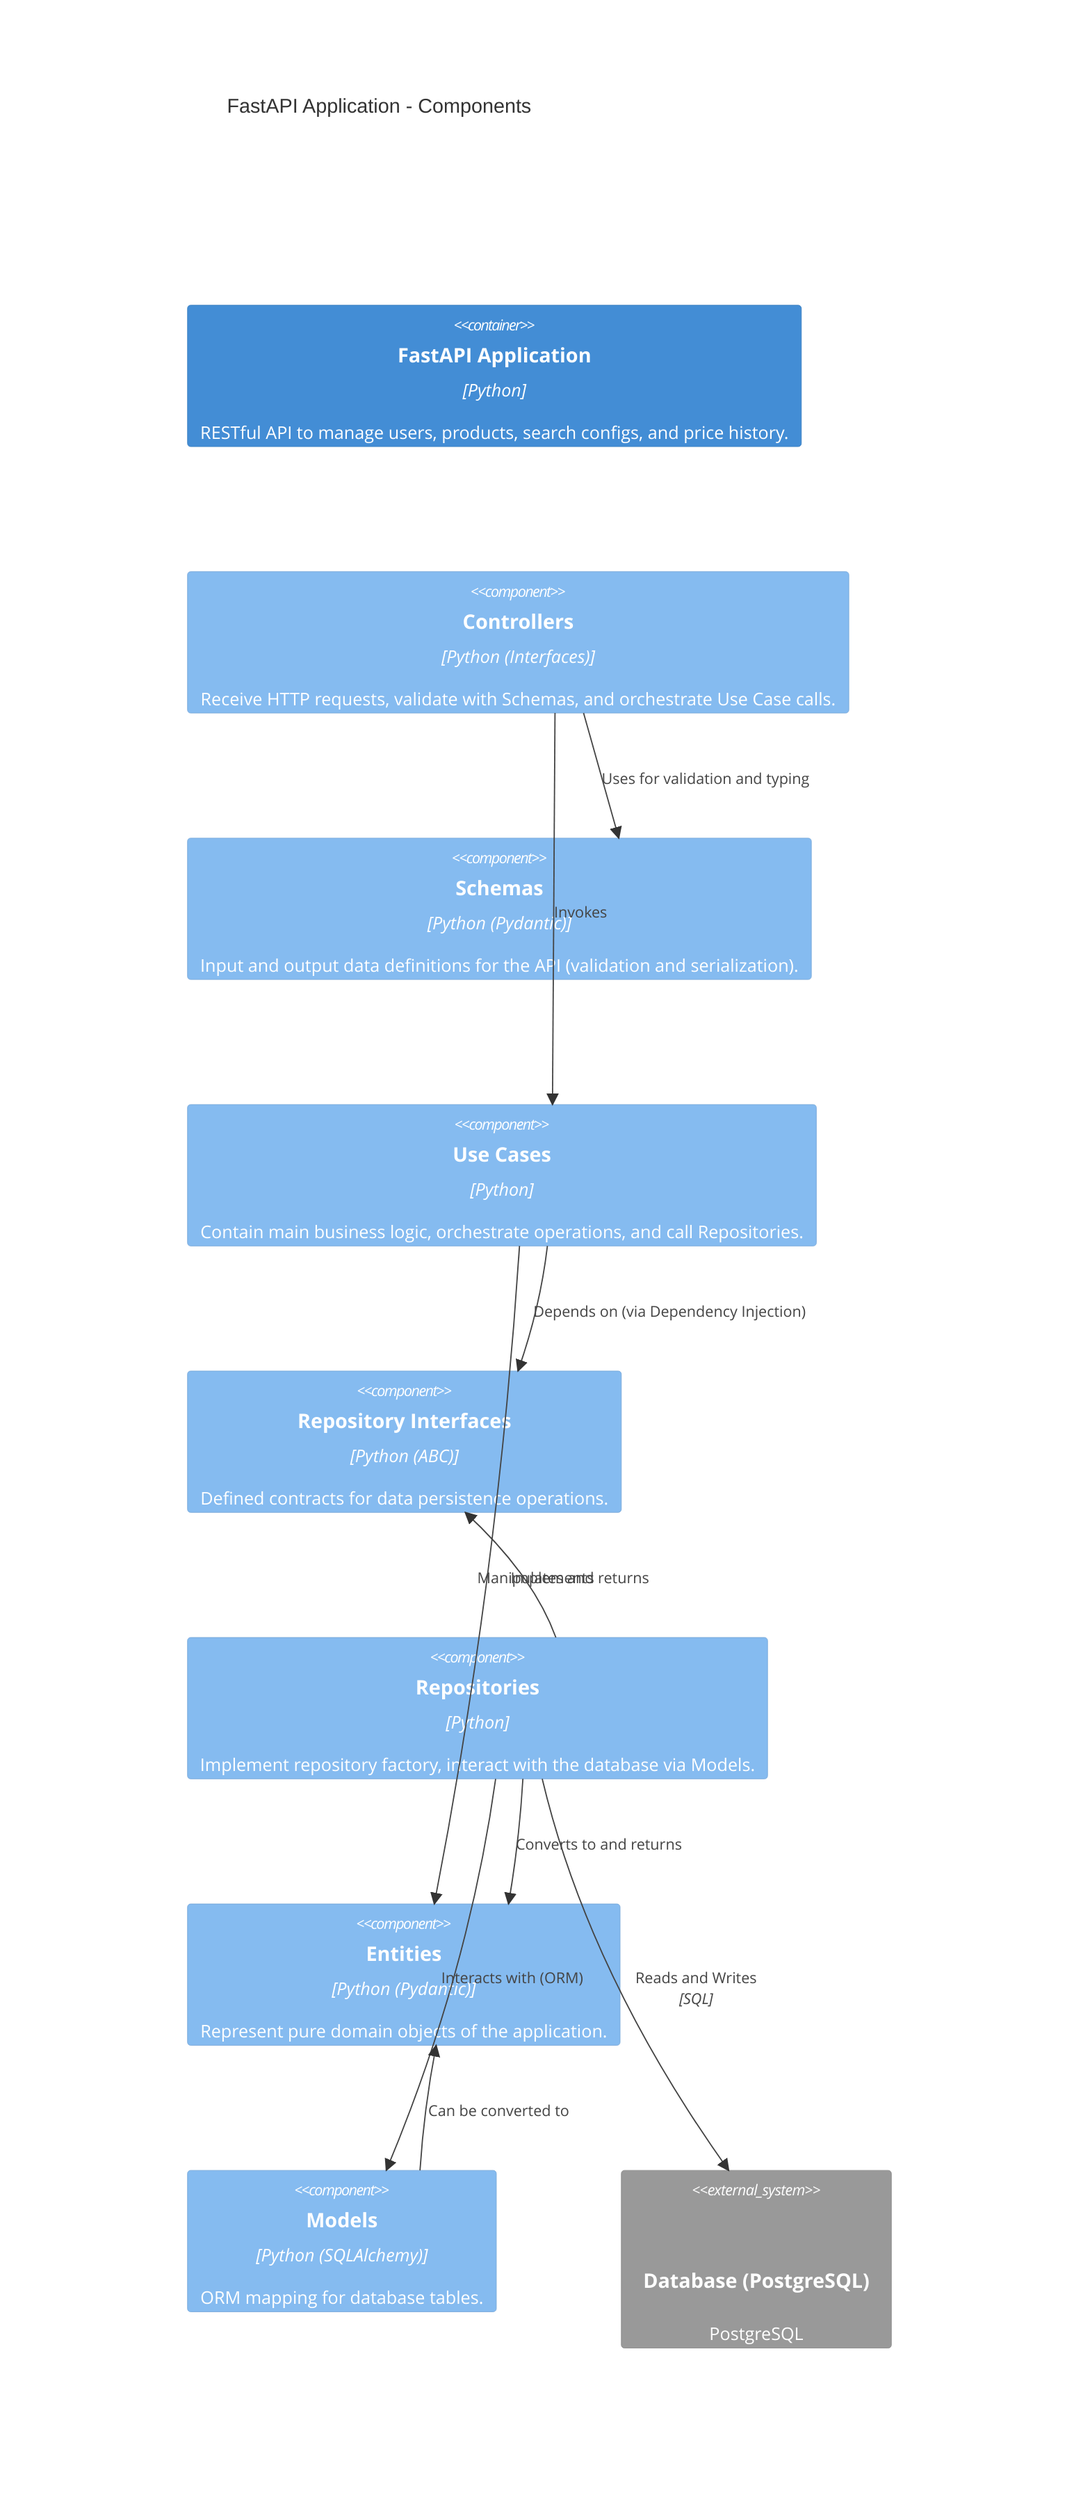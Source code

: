 C4Component
    title FastAPI Application - Components
    Container(fastapi_app, "FastAPI Application", "Python", "RESTful API to manage users, products, search configs, and price history.")

    Component(controllers, "Controllers", "Python (Interfaces)", "Receive HTTP requests, validate with Schemas, and orchestrate Use Case calls.")
    Component(schemas, "Schemas", "Python (Pydantic)", "Input and output data definitions for the API (validation and serialization).")
    Component(use_cases, "Use Cases", "Python", "Contain main business logic, orchestrate operations, and call Repositories.")
    Component(repository_interfaces, "Repository Interfaces", "Python (ABC)", "Defined contracts for data persistence operations.")
    Component(repositories, "Repositories", "Python", "Implement repository factory, interact with the database via Models.")
    Component(entities, "Entities", "Python (Pydantic)", "Represent pure domain objects of the application.")
    Component(models, "Models", "Python (SQLAlchemy)", "ORM mapping for database tables.")

    Rel(controllers, schemas, "Uses for validation and typing")
    Rel(controllers, use_cases, "Invokes")

    Rel(use_cases, repository_interfaces, "Depends on (via Dependency Injection)")
    Rel(use_cases, entities, "Manipulates and returns")

    Rel(repositories, repository_interfaces, "Implements")
    Rel(repositories, models, "Interacts with (ORM)")
    Rel(repositories, entities, "Converts to and returns")

    Rel(models, entities, "Can be converted to")

    System_Ext(database, "Database (PostgreSQL)", "PostgreSQL", "Stores all application data.")
    Rel(repositories, database, "Reads and Writes", "SQL")
